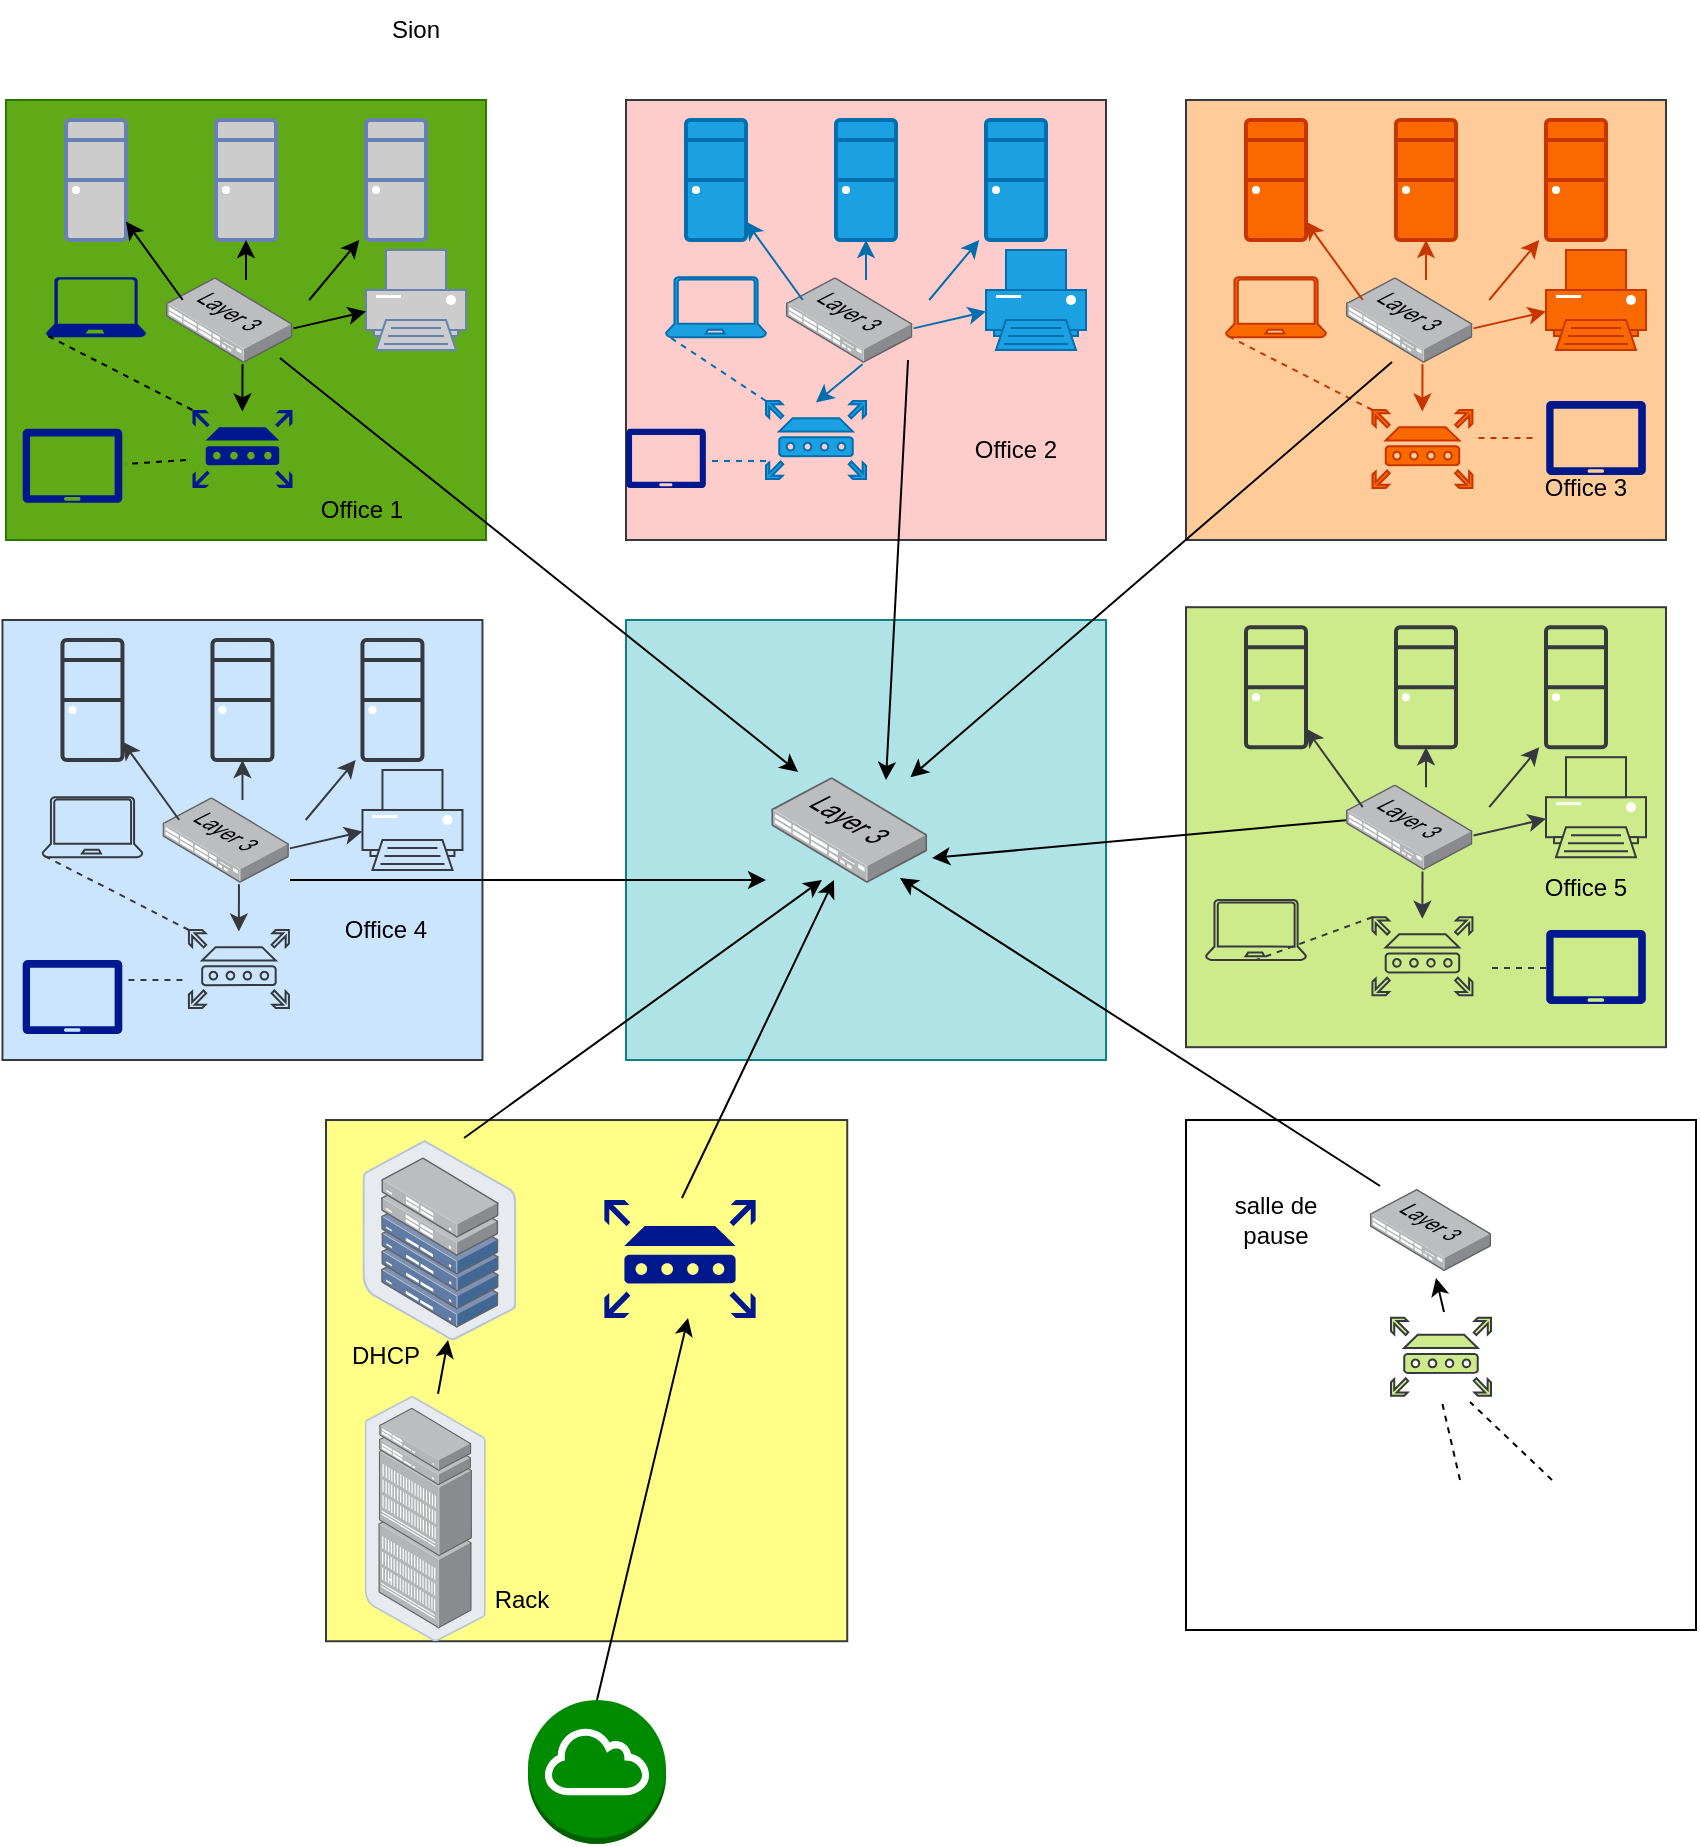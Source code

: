 <mxfile version="22.0.8" type="device">
  <diagram name="Page-1" id="Fqx-Bkq5jK3xXI8jBKnE">
    <mxGraphModel dx="955" dy="554" grid="1" gridSize="10" guides="1" tooltips="1" connect="1" arrows="1" fold="1" page="1" pageScale="1" pageWidth="827" pageHeight="1169" math="0" shadow="0">
      <root>
        <mxCell id="0" />
        <mxCell id="1" parent="0" />
        <mxCell id="zWOBG9gGlWzFSF4IEMvq-1" value="" style="rounded=0;whiteSpace=wrap;html=1;fillColor=#60a917;strokeColor=#2D7600;fontColor=#ffffff;" vertex="1" parent="1">
          <mxGeometry x="20" y="50" width="240" height="220" as="geometry" />
        </mxCell>
        <mxCell id="zWOBG9gGlWzFSF4IEMvq-2" value="" style="fontColor=#0066CC;verticalAlign=top;verticalLabelPosition=bottom;labelPosition=center;align=center;html=1;outlineConnect=0;fillColor=#CCCCCC;strokeColor=#6881B3;gradientColor=none;gradientDirection=north;strokeWidth=2;shape=mxgraph.networks.desktop_pc;" vertex="1" parent="1">
          <mxGeometry x="50" y="60" width="30" height="60" as="geometry" />
        </mxCell>
        <mxCell id="zWOBG9gGlWzFSF4IEMvq-4" value="" style="fontColor=#0066CC;verticalAlign=top;verticalLabelPosition=bottom;labelPosition=center;align=center;html=1;outlineConnect=0;fillColor=#CCCCCC;strokeColor=#6881B3;gradientColor=none;gradientDirection=north;strokeWidth=2;shape=mxgraph.networks.desktop_pc;" vertex="1" parent="1">
          <mxGeometry x="125" y="60" width="30" height="60" as="geometry" />
        </mxCell>
        <mxCell id="zWOBG9gGlWzFSF4IEMvq-5" value="" style="fontColor=#0066CC;verticalAlign=top;verticalLabelPosition=bottom;labelPosition=center;align=center;html=1;outlineConnect=0;fillColor=#CCCCCC;strokeColor=#6881B3;gradientColor=none;gradientDirection=north;strokeWidth=2;shape=mxgraph.networks.desktop_pc;" vertex="1" parent="1">
          <mxGeometry x="200" y="60" width="30" height="60" as="geometry" />
        </mxCell>
        <mxCell id="zWOBG9gGlWzFSF4IEMvq-7" value="" style="fontColor=#0066CC;verticalAlign=top;verticalLabelPosition=bottom;labelPosition=center;align=center;html=1;outlineConnect=0;fillColor=#CCCCCC;strokeColor=#6881B3;gradientColor=none;gradientDirection=north;strokeWidth=2;shape=mxgraph.networks.printer;" vertex="1" parent="1">
          <mxGeometry x="200" y="125" width="50" height="50" as="geometry" />
        </mxCell>
        <mxCell id="zWOBG9gGlWzFSF4IEMvq-8" value="" style="image;points=[];aspect=fixed;html=1;align=center;shadow=0;dashed=0;image=img/lib/allied_telesis/switch/Switch_52_port_L3.svg;" vertex="1" parent="1">
          <mxGeometry x="100" y="138.6" width="63.23" height="42.8" as="geometry" />
        </mxCell>
        <mxCell id="zWOBG9gGlWzFSF4IEMvq-9" value="" style="sketch=0;aspect=fixed;pointerEvents=1;shadow=0;dashed=0;html=1;strokeColor=none;labelPosition=center;verticalLabelPosition=bottom;verticalAlign=top;align=center;fillColor=#00188D;shape=mxgraph.azure.laptop" vertex="1" parent="1">
          <mxGeometry x="40" y="138.6" width="50" height="30" as="geometry" />
        </mxCell>
        <mxCell id="zWOBG9gGlWzFSF4IEMvq-14" value="" style="endArrow=classic;html=1;rounded=0;" edge="1" parent="1">
          <mxGeometry width="50" height="50" relative="1" as="geometry">
            <mxPoint x="171.61" y="150" as="sourcePoint" />
            <mxPoint x="196.61" y="120" as="targetPoint" />
          </mxGeometry>
        </mxCell>
        <mxCell id="zWOBG9gGlWzFSF4IEMvq-15" value="" style="endArrow=classic;html=1;rounded=0;entryX=0.5;entryY=1;entryDx=0;entryDy=0;entryPerimeter=0;" edge="1" parent="1" target="zWOBG9gGlWzFSF4IEMvq-4">
          <mxGeometry width="50" height="50" relative="1" as="geometry">
            <mxPoint x="140" y="140" as="sourcePoint" />
            <mxPoint x="155" y="120" as="targetPoint" />
          </mxGeometry>
        </mxCell>
        <mxCell id="zWOBG9gGlWzFSF4IEMvq-16" value="" style="endArrow=classic;html=1;rounded=0;" edge="1" parent="1" target="zWOBG9gGlWzFSF4IEMvq-2">
          <mxGeometry width="50" height="50" relative="1" as="geometry">
            <mxPoint x="108.38" y="150" as="sourcePoint" />
            <mxPoint x="133.38" y="120" as="targetPoint" />
          </mxGeometry>
        </mxCell>
        <mxCell id="zWOBG9gGlWzFSF4IEMvq-20" value="" style="endArrow=classic;html=1;rounded=0;exitX=1.008;exitY=0.598;exitDx=0;exitDy=0;exitPerimeter=0;" edge="1" parent="1" source="zWOBG9gGlWzFSF4IEMvq-8" target="zWOBG9gGlWzFSF4IEMvq-7">
          <mxGeometry width="50" height="50" relative="1" as="geometry">
            <mxPoint x="180" y="160" as="sourcePoint" />
            <mxPoint x="240" y="210" as="targetPoint" />
          </mxGeometry>
        </mxCell>
        <mxCell id="zWOBG9gGlWzFSF4IEMvq-36" value="" style="sketch=0;aspect=fixed;pointerEvents=1;shadow=0;dashed=0;html=1;strokeColor=none;labelPosition=center;verticalLabelPosition=bottom;verticalAlign=top;align=center;fillColor=#00188D;shape=mxgraph.mscae.enterprise.router" vertex="1" parent="1">
          <mxGeometry x="113.23" y="205" width="50" height="39" as="geometry" />
        </mxCell>
        <mxCell id="zWOBG9gGlWzFSF4IEMvq-37" value="" style="endArrow=classic;html=1;rounded=0;exitX=0.605;exitY=1.017;exitDx=0;exitDy=0;exitPerimeter=0;entryX=0.499;entryY=0.019;entryDx=0;entryDy=0;entryPerimeter=0;" edge="1" parent="1" source="zWOBG9gGlWzFSF4IEMvq-8" target="zWOBG9gGlWzFSF4IEMvq-36">
          <mxGeometry width="50" height="50" relative="1" as="geometry">
            <mxPoint x="310" y="200" as="sourcePoint" />
            <mxPoint x="360" y="150" as="targetPoint" />
          </mxGeometry>
        </mxCell>
        <mxCell id="zWOBG9gGlWzFSF4IEMvq-38" value="" style="endArrow=none;dashed=1;html=1;rounded=0;" edge="1" parent="1">
          <mxGeometry width="50" height="50" relative="1" as="geometry">
            <mxPoint x="110" y="230" as="sourcePoint" />
            <mxPoint x="80" y="232" as="targetPoint" />
          </mxGeometry>
        </mxCell>
        <mxCell id="zWOBG9gGlWzFSF4IEMvq-39" value="" style="endArrow=none;dashed=1;html=1;rounded=0;exitX=0;exitY=0;exitDx=0;exitDy=0;exitPerimeter=0;entryX=0.02;entryY=0.98;entryDx=0;entryDy=0;entryPerimeter=0;" edge="1" parent="1" source="zWOBG9gGlWzFSF4IEMvq-36" target="zWOBG9gGlWzFSF4IEMvq-9">
          <mxGeometry width="50" height="50" relative="1" as="geometry">
            <mxPoint x="310" y="200" as="sourcePoint" />
            <mxPoint x="360" y="150" as="targetPoint" />
          </mxGeometry>
        </mxCell>
        <mxCell id="zWOBG9gGlWzFSF4IEMvq-41" value="" style="rounded=0;whiteSpace=wrap;html=1;fillColor=#ffcccc;strokeColor=#36393d;" vertex="1" parent="1">
          <mxGeometry x="330" y="50" width="240" height="220" as="geometry" />
        </mxCell>
        <mxCell id="zWOBG9gGlWzFSF4IEMvq-42" value="" style="fontColor=#ffffff;verticalAlign=top;verticalLabelPosition=bottom;labelPosition=center;align=center;html=1;outlineConnect=0;fillColor=#1ba1e2;strokeColor=#006EAF;gradientDirection=north;strokeWidth=2;shape=mxgraph.networks.desktop_pc;" vertex="1" parent="1">
          <mxGeometry x="360" y="60" width="30" height="60" as="geometry" />
        </mxCell>
        <mxCell id="zWOBG9gGlWzFSF4IEMvq-43" value="" style="fontColor=#ffffff;verticalAlign=top;verticalLabelPosition=bottom;labelPosition=center;align=center;html=1;outlineConnect=0;fillColor=#1ba1e2;strokeColor=#006EAF;gradientDirection=north;strokeWidth=2;shape=mxgraph.networks.desktop_pc;" vertex="1" parent="1">
          <mxGeometry x="435" y="60" width="30" height="60" as="geometry" />
        </mxCell>
        <mxCell id="zWOBG9gGlWzFSF4IEMvq-44" value="" style="fontColor=#ffffff;verticalAlign=top;verticalLabelPosition=bottom;labelPosition=center;align=center;html=1;outlineConnect=0;fillColor=#1ba1e2;strokeColor=#006EAF;gradientDirection=north;strokeWidth=2;shape=mxgraph.networks.desktop_pc;" vertex="1" parent="1">
          <mxGeometry x="510" y="60" width="30" height="60" as="geometry" />
        </mxCell>
        <mxCell id="zWOBG9gGlWzFSF4IEMvq-45" value="" style="fontColor=#ffffff;verticalAlign=top;verticalLabelPosition=bottom;labelPosition=center;align=center;html=1;outlineConnect=0;fillColor=#1ba1e2;strokeColor=#006EAF;gradientDirection=north;strokeWidth=2;shape=mxgraph.networks.printer;" vertex="1" parent="1">
          <mxGeometry x="510" y="125" width="50" height="50" as="geometry" />
        </mxCell>
        <mxCell id="zWOBG9gGlWzFSF4IEMvq-46" value="" style="image;points=[];aspect=fixed;html=1;align=center;shadow=0;dashed=0;image=img/lib/allied_telesis/switch/Switch_52_port_L3.svg;fillColor=#1ba1e2;fontColor=#ffffff;strokeColor=#006EAF;" vertex="1" parent="1">
          <mxGeometry x="410" y="138.6" width="63.23" height="42.8" as="geometry" />
        </mxCell>
        <mxCell id="zWOBG9gGlWzFSF4IEMvq-47" value="" style="sketch=0;aspect=fixed;pointerEvents=1;shadow=0;dashed=0;html=1;strokeColor=#006EAF;labelPosition=center;verticalLabelPosition=bottom;verticalAlign=top;align=center;fillColor=#1ba1e2;shape=mxgraph.azure.laptop;fontColor=#ffffff;" vertex="1" parent="1">
          <mxGeometry x="350" y="138.6" width="50" height="30" as="geometry" />
        </mxCell>
        <mxCell id="zWOBG9gGlWzFSF4IEMvq-49" value="" style="endArrow=classic;html=1;rounded=0;fillColor=#1ba1e2;strokeColor=#006EAF;" edge="1" parent="1">
          <mxGeometry width="50" height="50" relative="1" as="geometry">
            <mxPoint x="481.61" y="150" as="sourcePoint" />
            <mxPoint x="506.61" y="120" as="targetPoint" />
          </mxGeometry>
        </mxCell>
        <mxCell id="zWOBG9gGlWzFSF4IEMvq-50" value="" style="endArrow=classic;html=1;rounded=0;entryX=0.5;entryY=1;entryDx=0;entryDy=0;entryPerimeter=0;fillColor=#1ba1e2;strokeColor=#006EAF;" edge="1" parent="1" target="zWOBG9gGlWzFSF4IEMvq-43">
          <mxGeometry width="50" height="50" relative="1" as="geometry">
            <mxPoint x="450" y="140" as="sourcePoint" />
            <mxPoint x="465" y="120" as="targetPoint" />
          </mxGeometry>
        </mxCell>
        <mxCell id="zWOBG9gGlWzFSF4IEMvq-51" value="" style="endArrow=classic;html=1;rounded=0;fillColor=#1ba1e2;strokeColor=#006EAF;" edge="1" parent="1" target="zWOBG9gGlWzFSF4IEMvq-42">
          <mxGeometry width="50" height="50" relative="1" as="geometry">
            <mxPoint x="418.38" y="150" as="sourcePoint" />
            <mxPoint x="443.38" y="120" as="targetPoint" />
          </mxGeometry>
        </mxCell>
        <mxCell id="zWOBG9gGlWzFSF4IEMvq-52" value="" style="endArrow=classic;html=1;rounded=0;exitX=1.008;exitY=0.598;exitDx=0;exitDy=0;exitPerimeter=0;fillColor=#1ba1e2;strokeColor=#006EAF;" edge="1" parent="1" source="zWOBG9gGlWzFSF4IEMvq-46" target="zWOBG9gGlWzFSF4IEMvq-45">
          <mxGeometry width="50" height="50" relative="1" as="geometry">
            <mxPoint x="490" y="160" as="sourcePoint" />
            <mxPoint x="550" y="210" as="targetPoint" />
          </mxGeometry>
        </mxCell>
        <mxCell id="zWOBG9gGlWzFSF4IEMvq-53" value="" style="sketch=0;aspect=fixed;pointerEvents=1;shadow=0;dashed=0;html=1;strokeColor=#006EAF;labelPosition=center;verticalLabelPosition=bottom;verticalAlign=top;align=center;fillColor=#1ba1e2;shape=mxgraph.mscae.enterprise.router;fontColor=#ffffff;" vertex="1" parent="1">
          <mxGeometry x="400" y="200.5" width="50" height="39" as="geometry" />
        </mxCell>
        <mxCell id="zWOBG9gGlWzFSF4IEMvq-54" value="" style="endArrow=classic;html=1;rounded=0;exitX=0.605;exitY=1.017;exitDx=0;exitDy=0;exitPerimeter=0;entryX=0.499;entryY=0.019;entryDx=0;entryDy=0;entryPerimeter=0;fillColor=#1ba1e2;strokeColor=#006EAF;" edge="1" parent="1" source="zWOBG9gGlWzFSF4IEMvq-46" target="zWOBG9gGlWzFSF4IEMvq-53">
          <mxGeometry width="50" height="50" relative="1" as="geometry">
            <mxPoint x="620" y="200" as="sourcePoint" />
            <mxPoint x="670" y="150" as="targetPoint" />
          </mxGeometry>
        </mxCell>
        <mxCell id="zWOBG9gGlWzFSF4IEMvq-55" value="" style="endArrow=none;dashed=1;html=1;rounded=0;fillColor=#1ba1e2;strokeColor=#006EAF;" edge="1" parent="1">
          <mxGeometry width="50" height="50" relative="1" as="geometry">
            <mxPoint x="400" y="230.5" as="sourcePoint" />
            <mxPoint x="370" y="230.5" as="targetPoint" />
          </mxGeometry>
        </mxCell>
        <mxCell id="zWOBG9gGlWzFSF4IEMvq-56" value="" style="endArrow=none;dashed=1;html=1;rounded=0;exitX=0;exitY=0;exitDx=0;exitDy=0;exitPerimeter=0;entryX=0.02;entryY=0.98;entryDx=0;entryDy=0;entryPerimeter=0;fillColor=#1ba1e2;strokeColor=#006EAF;" edge="1" parent="1" source="zWOBG9gGlWzFSF4IEMvq-53" target="zWOBG9gGlWzFSF4IEMvq-47">
          <mxGeometry width="50" height="50" relative="1" as="geometry">
            <mxPoint x="620" y="200" as="sourcePoint" />
            <mxPoint x="670" y="150" as="targetPoint" />
          </mxGeometry>
        </mxCell>
        <mxCell id="zWOBG9gGlWzFSF4IEMvq-57" value="" style="rounded=0;whiteSpace=wrap;html=1;fillColor=#ffcc99;strokeColor=#36393d;" vertex="1" parent="1">
          <mxGeometry x="610" y="50" width="240" height="220" as="geometry" />
        </mxCell>
        <mxCell id="zWOBG9gGlWzFSF4IEMvq-58" value="" style="fontColor=#000000;verticalAlign=top;verticalLabelPosition=bottom;labelPosition=center;align=center;html=1;outlineConnect=0;fillColor=#fa6800;strokeColor=#C73500;gradientDirection=north;strokeWidth=2;shape=mxgraph.networks.desktop_pc;" vertex="1" parent="1">
          <mxGeometry x="640" y="60" width="30" height="60" as="geometry" />
        </mxCell>
        <mxCell id="zWOBG9gGlWzFSF4IEMvq-59" value="" style="fontColor=#000000;verticalAlign=top;verticalLabelPosition=bottom;labelPosition=center;align=center;html=1;outlineConnect=0;fillColor=#fa6800;strokeColor=#C73500;gradientDirection=north;strokeWidth=2;shape=mxgraph.networks.desktop_pc;" vertex="1" parent="1">
          <mxGeometry x="715" y="60" width="30" height="60" as="geometry" />
        </mxCell>
        <mxCell id="zWOBG9gGlWzFSF4IEMvq-60" value="" style="fontColor=#000000;verticalAlign=top;verticalLabelPosition=bottom;labelPosition=center;align=center;html=1;outlineConnect=0;fillColor=#fa6800;strokeColor=#C73500;gradientDirection=north;strokeWidth=2;shape=mxgraph.networks.desktop_pc;" vertex="1" parent="1">
          <mxGeometry x="790" y="60" width="30" height="60" as="geometry" />
        </mxCell>
        <mxCell id="zWOBG9gGlWzFSF4IEMvq-61" value="" style="fontColor=#000000;verticalAlign=top;verticalLabelPosition=bottom;labelPosition=center;align=center;html=1;outlineConnect=0;fillColor=#fa6800;strokeColor=#C73500;gradientDirection=north;strokeWidth=2;shape=mxgraph.networks.printer;" vertex="1" parent="1">
          <mxGeometry x="790" y="125" width="50" height="50" as="geometry" />
        </mxCell>
        <mxCell id="zWOBG9gGlWzFSF4IEMvq-62" value="" style="image;points=[];aspect=fixed;html=1;align=center;shadow=0;dashed=0;image=img/lib/allied_telesis/switch/Switch_52_port_L3.svg;fillColor=#fa6800;fontColor=#000000;strokeColor=#C73500;" vertex="1" parent="1">
          <mxGeometry x="690" y="138.6" width="63.23" height="42.8" as="geometry" />
        </mxCell>
        <mxCell id="zWOBG9gGlWzFSF4IEMvq-63" value="" style="sketch=0;aspect=fixed;pointerEvents=1;shadow=0;dashed=0;html=1;strokeColor=#C73500;labelPosition=center;verticalLabelPosition=bottom;verticalAlign=top;align=center;fillColor=#fa6800;shape=mxgraph.azure.laptop;fontColor=#000000;" vertex="1" parent="1">
          <mxGeometry x="630" y="138.6" width="50" height="30" as="geometry" />
        </mxCell>
        <mxCell id="zWOBG9gGlWzFSF4IEMvq-65" value="" style="endArrow=classic;html=1;rounded=0;fillColor=#fa6800;strokeColor=#C73500;" edge="1" parent="1">
          <mxGeometry width="50" height="50" relative="1" as="geometry">
            <mxPoint x="761.61" y="150" as="sourcePoint" />
            <mxPoint x="786.61" y="120" as="targetPoint" />
          </mxGeometry>
        </mxCell>
        <mxCell id="zWOBG9gGlWzFSF4IEMvq-66" value="" style="endArrow=classic;html=1;rounded=0;entryX=0.5;entryY=1;entryDx=0;entryDy=0;entryPerimeter=0;fillColor=#fa6800;strokeColor=#C73500;" edge="1" parent="1" target="zWOBG9gGlWzFSF4IEMvq-59">
          <mxGeometry width="50" height="50" relative="1" as="geometry">
            <mxPoint x="730" y="140" as="sourcePoint" />
            <mxPoint x="745" y="120" as="targetPoint" />
          </mxGeometry>
        </mxCell>
        <mxCell id="zWOBG9gGlWzFSF4IEMvq-67" value="" style="endArrow=classic;html=1;rounded=0;fillColor=#fa6800;strokeColor=#C73500;" edge="1" parent="1" target="zWOBG9gGlWzFSF4IEMvq-58">
          <mxGeometry width="50" height="50" relative="1" as="geometry">
            <mxPoint x="698.38" y="150" as="sourcePoint" />
            <mxPoint x="723.38" y="120" as="targetPoint" />
          </mxGeometry>
        </mxCell>
        <mxCell id="zWOBG9gGlWzFSF4IEMvq-68" value="" style="endArrow=classic;html=1;rounded=0;exitX=1.008;exitY=0.598;exitDx=0;exitDy=0;exitPerimeter=0;fillColor=#fa6800;strokeColor=#C73500;" edge="1" parent="1" source="zWOBG9gGlWzFSF4IEMvq-62" target="zWOBG9gGlWzFSF4IEMvq-61">
          <mxGeometry width="50" height="50" relative="1" as="geometry">
            <mxPoint x="770" y="160" as="sourcePoint" />
            <mxPoint x="830" y="210" as="targetPoint" />
          </mxGeometry>
        </mxCell>
        <mxCell id="zWOBG9gGlWzFSF4IEMvq-69" value="" style="sketch=0;aspect=fixed;pointerEvents=1;shadow=0;dashed=0;html=1;strokeColor=#C73500;labelPosition=center;verticalLabelPosition=bottom;verticalAlign=top;align=center;fillColor=#fa6800;shape=mxgraph.mscae.enterprise.router;fontColor=#000000;" vertex="1" parent="1">
          <mxGeometry x="703.23" y="205" width="50" height="39" as="geometry" />
        </mxCell>
        <mxCell id="zWOBG9gGlWzFSF4IEMvq-70" value="" style="endArrow=classic;html=1;rounded=0;exitX=0.605;exitY=1.017;exitDx=0;exitDy=0;exitPerimeter=0;entryX=0.499;entryY=0.019;entryDx=0;entryDy=0;entryPerimeter=0;fillColor=#fa6800;strokeColor=#C73500;" edge="1" parent="1" source="zWOBG9gGlWzFSF4IEMvq-62" target="zWOBG9gGlWzFSF4IEMvq-69">
          <mxGeometry width="50" height="50" relative="1" as="geometry">
            <mxPoint x="900" y="200" as="sourcePoint" />
            <mxPoint x="950" y="150" as="targetPoint" />
          </mxGeometry>
        </mxCell>
        <mxCell id="zWOBG9gGlWzFSF4IEMvq-71" value="" style="endArrow=none;dashed=1;html=1;rounded=0;fillColor=#fa6800;strokeColor=#C73500;" edge="1" parent="1">
          <mxGeometry width="50" height="50" relative="1" as="geometry">
            <mxPoint x="783.23" y="219" as="sourcePoint" />
            <mxPoint x="753.23" y="219" as="targetPoint" />
          </mxGeometry>
        </mxCell>
        <mxCell id="zWOBG9gGlWzFSF4IEMvq-72" value="" style="endArrow=none;dashed=1;html=1;rounded=0;exitX=0;exitY=0;exitDx=0;exitDy=0;exitPerimeter=0;entryX=0.02;entryY=0.98;entryDx=0;entryDy=0;entryPerimeter=0;fillColor=#fa6800;strokeColor=#C73500;" edge="1" parent="1" source="zWOBG9gGlWzFSF4IEMvq-69" target="zWOBG9gGlWzFSF4IEMvq-63">
          <mxGeometry width="50" height="50" relative="1" as="geometry">
            <mxPoint x="900" y="200" as="sourcePoint" />
            <mxPoint x="950" y="150" as="targetPoint" />
          </mxGeometry>
        </mxCell>
        <mxCell id="zWOBG9gGlWzFSF4IEMvq-73" value="" style="rounded=0;whiteSpace=wrap;html=1;fillColor=#cce5ff;strokeColor=#36393d;" vertex="1" parent="1">
          <mxGeometry x="18.23" y="310" width="240" height="220" as="geometry" />
        </mxCell>
        <mxCell id="zWOBG9gGlWzFSF4IEMvq-74" value="" style="verticalAlign=top;verticalLabelPosition=bottom;labelPosition=center;align=center;html=1;outlineConnect=0;fillColor=#cce5ff;strokeColor=#36393d;gradientDirection=north;strokeWidth=2;shape=mxgraph.networks.desktop_pc;" vertex="1" parent="1">
          <mxGeometry x="48.23" y="320" width="30" height="60" as="geometry" />
        </mxCell>
        <mxCell id="zWOBG9gGlWzFSF4IEMvq-75" value="" style="verticalAlign=top;verticalLabelPosition=bottom;labelPosition=center;align=center;html=1;outlineConnect=0;fillColor=#cce5ff;strokeColor=#36393d;gradientDirection=north;strokeWidth=2;shape=mxgraph.networks.desktop_pc;" vertex="1" parent="1">
          <mxGeometry x="123.23" y="320" width="30" height="60" as="geometry" />
        </mxCell>
        <mxCell id="zWOBG9gGlWzFSF4IEMvq-76" value="" style="verticalAlign=top;verticalLabelPosition=bottom;labelPosition=center;align=center;html=1;outlineConnect=0;fillColor=#cce5ff;strokeColor=#36393d;gradientDirection=north;strokeWidth=2;shape=mxgraph.networks.desktop_pc;" vertex="1" parent="1">
          <mxGeometry x="198.23" y="320" width="30" height="60" as="geometry" />
        </mxCell>
        <mxCell id="zWOBG9gGlWzFSF4IEMvq-77" value="" style="verticalAlign=top;verticalLabelPosition=bottom;labelPosition=center;align=center;html=1;outlineConnect=0;fillColor=#cce5ff;strokeColor=#36393d;gradientDirection=north;strokeWidth=2;shape=mxgraph.networks.printer;" vertex="1" parent="1">
          <mxGeometry x="198.23" y="385" width="50" height="50" as="geometry" />
        </mxCell>
        <mxCell id="zWOBG9gGlWzFSF4IEMvq-78" value="" style="image;points=[];aspect=fixed;html=1;align=center;shadow=0;dashed=0;image=img/lib/allied_telesis/switch/Switch_52_port_L3.svg;fillColor=#cce5ff;strokeColor=#36393d;" vertex="1" parent="1">
          <mxGeometry x="98.23" y="398.6" width="63.23" height="42.8" as="geometry" />
        </mxCell>
        <mxCell id="zWOBG9gGlWzFSF4IEMvq-79" value="" style="sketch=0;aspect=fixed;pointerEvents=1;shadow=0;dashed=0;html=1;strokeColor=#36393d;labelPosition=center;verticalLabelPosition=bottom;verticalAlign=top;align=center;fillColor=#cce5ff;shape=mxgraph.azure.laptop;" vertex="1" parent="1">
          <mxGeometry x="38.23" y="398.6" width="50" height="30" as="geometry" />
        </mxCell>
        <mxCell id="zWOBG9gGlWzFSF4IEMvq-81" value="" style="endArrow=classic;html=1;rounded=0;fillColor=#cce5ff;strokeColor=#36393d;" edge="1" parent="1">
          <mxGeometry width="50" height="50" relative="1" as="geometry">
            <mxPoint x="169.84" y="410" as="sourcePoint" />
            <mxPoint x="194.84" y="380" as="targetPoint" />
          </mxGeometry>
        </mxCell>
        <mxCell id="zWOBG9gGlWzFSF4IEMvq-82" value="" style="endArrow=classic;html=1;rounded=0;entryX=0.5;entryY=1;entryDx=0;entryDy=0;entryPerimeter=0;fillColor=#cce5ff;strokeColor=#36393d;" edge="1" parent="1" target="zWOBG9gGlWzFSF4IEMvq-75">
          <mxGeometry width="50" height="50" relative="1" as="geometry">
            <mxPoint x="138.23" y="400" as="sourcePoint" />
            <mxPoint x="153.23" y="380" as="targetPoint" />
          </mxGeometry>
        </mxCell>
        <mxCell id="zWOBG9gGlWzFSF4IEMvq-83" value="" style="endArrow=classic;html=1;rounded=0;fillColor=#cce5ff;strokeColor=#36393d;" edge="1" parent="1" target="zWOBG9gGlWzFSF4IEMvq-74">
          <mxGeometry width="50" height="50" relative="1" as="geometry">
            <mxPoint x="106.61" y="410" as="sourcePoint" />
            <mxPoint x="131.61" y="380" as="targetPoint" />
          </mxGeometry>
        </mxCell>
        <mxCell id="zWOBG9gGlWzFSF4IEMvq-84" value="" style="endArrow=classic;html=1;rounded=0;exitX=1.008;exitY=0.598;exitDx=0;exitDy=0;exitPerimeter=0;fillColor=#cce5ff;strokeColor=#36393d;" edge="1" parent="1" source="zWOBG9gGlWzFSF4IEMvq-78" target="zWOBG9gGlWzFSF4IEMvq-77">
          <mxGeometry width="50" height="50" relative="1" as="geometry">
            <mxPoint x="178.23" y="420" as="sourcePoint" />
            <mxPoint x="238.23" y="470" as="targetPoint" />
          </mxGeometry>
        </mxCell>
        <mxCell id="zWOBG9gGlWzFSF4IEMvq-85" value="" style="sketch=0;aspect=fixed;pointerEvents=1;shadow=0;dashed=0;html=1;strokeColor=#36393d;labelPosition=center;verticalLabelPosition=bottom;verticalAlign=top;align=center;fillColor=#cce5ff;shape=mxgraph.mscae.enterprise.router;" vertex="1" parent="1">
          <mxGeometry x="111.46" y="465" width="50" height="39" as="geometry" />
        </mxCell>
        <mxCell id="zWOBG9gGlWzFSF4IEMvq-86" value="" style="endArrow=classic;html=1;rounded=0;exitX=0.605;exitY=1.017;exitDx=0;exitDy=0;exitPerimeter=0;entryX=0.499;entryY=0.019;entryDx=0;entryDy=0;entryPerimeter=0;fillColor=#cce5ff;strokeColor=#36393d;" edge="1" parent="1" source="zWOBG9gGlWzFSF4IEMvq-78" target="zWOBG9gGlWzFSF4IEMvq-85">
          <mxGeometry width="50" height="50" relative="1" as="geometry">
            <mxPoint x="308.23" y="460" as="sourcePoint" />
            <mxPoint x="358.23" y="410" as="targetPoint" />
          </mxGeometry>
        </mxCell>
        <mxCell id="zWOBG9gGlWzFSF4IEMvq-87" value="" style="endArrow=none;dashed=1;html=1;rounded=0;fillColor=#cce5ff;strokeColor=#36393d;" edge="1" parent="1">
          <mxGeometry width="50" height="50" relative="1" as="geometry">
            <mxPoint x="108.23" y="490" as="sourcePoint" />
            <mxPoint x="78.23" y="490" as="targetPoint" />
          </mxGeometry>
        </mxCell>
        <mxCell id="zWOBG9gGlWzFSF4IEMvq-88" value="" style="endArrow=none;dashed=1;html=1;rounded=0;exitX=0;exitY=0;exitDx=0;exitDy=0;exitPerimeter=0;entryX=0.02;entryY=0.98;entryDx=0;entryDy=0;entryPerimeter=0;fillColor=#cce5ff;strokeColor=#36393d;" edge="1" parent="1" source="zWOBG9gGlWzFSF4IEMvq-85" target="zWOBG9gGlWzFSF4IEMvq-79">
          <mxGeometry width="50" height="50" relative="1" as="geometry">
            <mxPoint x="308.23" y="460" as="sourcePoint" />
            <mxPoint x="358.23" y="410" as="targetPoint" />
          </mxGeometry>
        </mxCell>
        <mxCell id="zWOBG9gGlWzFSF4IEMvq-89" value="" style="rounded=0;whiteSpace=wrap;html=1;fillColor=#cdeb8b;strokeColor=#36393d;" vertex="1" parent="1">
          <mxGeometry x="610" y="303.6" width="240" height="220" as="geometry" />
        </mxCell>
        <mxCell id="zWOBG9gGlWzFSF4IEMvq-90" value="" style="verticalAlign=top;verticalLabelPosition=bottom;labelPosition=center;align=center;html=1;outlineConnect=0;fillColor=#cdeb8b;strokeColor=#36393d;gradientDirection=north;strokeWidth=2;shape=mxgraph.networks.desktop_pc;" vertex="1" parent="1">
          <mxGeometry x="640" y="313.6" width="30" height="60" as="geometry" />
        </mxCell>
        <mxCell id="zWOBG9gGlWzFSF4IEMvq-91" value="" style="verticalAlign=top;verticalLabelPosition=bottom;labelPosition=center;align=center;html=1;outlineConnect=0;fillColor=#cdeb8b;strokeColor=#36393d;gradientDirection=north;strokeWidth=2;shape=mxgraph.networks.desktop_pc;" vertex="1" parent="1">
          <mxGeometry x="715" y="313.6" width="30" height="60" as="geometry" />
        </mxCell>
        <mxCell id="zWOBG9gGlWzFSF4IEMvq-92" value="" style="verticalAlign=top;verticalLabelPosition=bottom;labelPosition=center;align=center;html=1;outlineConnect=0;fillColor=#cdeb8b;strokeColor=#36393d;gradientDirection=north;strokeWidth=2;shape=mxgraph.networks.desktop_pc;" vertex="1" parent="1">
          <mxGeometry x="790" y="313.6" width="30" height="60" as="geometry" />
        </mxCell>
        <mxCell id="zWOBG9gGlWzFSF4IEMvq-93" value="" style="verticalAlign=top;verticalLabelPosition=bottom;labelPosition=center;align=center;html=1;outlineConnect=0;fillColor=#cdeb8b;strokeColor=#36393d;gradientDirection=north;strokeWidth=2;shape=mxgraph.networks.printer;" vertex="1" parent="1">
          <mxGeometry x="790" y="378.6" width="50" height="50" as="geometry" />
        </mxCell>
        <mxCell id="zWOBG9gGlWzFSF4IEMvq-94" value="" style="image;points=[];aspect=fixed;html=1;align=center;shadow=0;dashed=0;image=img/lib/allied_telesis/switch/Switch_52_port_L3.svg;fillColor=#cdeb8b;strokeColor=#36393d;" vertex="1" parent="1">
          <mxGeometry x="690" y="392.2" width="63.23" height="42.8" as="geometry" />
        </mxCell>
        <mxCell id="zWOBG9gGlWzFSF4IEMvq-95" value="" style="sketch=0;aspect=fixed;pointerEvents=1;shadow=0;dashed=0;html=1;strokeColor=#36393d;labelPosition=center;verticalLabelPosition=bottom;verticalAlign=top;align=center;fillColor=#cdeb8b;shape=mxgraph.azure.laptop;" vertex="1" parent="1">
          <mxGeometry x="620" y="450" width="50" height="30" as="geometry" />
        </mxCell>
        <mxCell id="zWOBG9gGlWzFSF4IEMvq-97" value="" style="endArrow=classic;html=1;rounded=0;fillColor=#cdeb8b;strokeColor=#36393d;" edge="1" parent="1">
          <mxGeometry width="50" height="50" relative="1" as="geometry">
            <mxPoint x="761.61" y="403.6" as="sourcePoint" />
            <mxPoint x="786.61" y="373.6" as="targetPoint" />
          </mxGeometry>
        </mxCell>
        <mxCell id="zWOBG9gGlWzFSF4IEMvq-98" value="" style="endArrow=classic;html=1;rounded=0;entryX=0.5;entryY=1;entryDx=0;entryDy=0;entryPerimeter=0;fillColor=#cdeb8b;strokeColor=#36393d;" edge="1" parent="1" target="zWOBG9gGlWzFSF4IEMvq-91">
          <mxGeometry width="50" height="50" relative="1" as="geometry">
            <mxPoint x="730" y="393.6" as="sourcePoint" />
            <mxPoint x="745" y="373.6" as="targetPoint" />
          </mxGeometry>
        </mxCell>
        <mxCell id="zWOBG9gGlWzFSF4IEMvq-99" value="" style="endArrow=classic;html=1;rounded=0;fillColor=#cdeb8b;strokeColor=#36393d;" edge="1" parent="1" target="zWOBG9gGlWzFSF4IEMvq-90">
          <mxGeometry width="50" height="50" relative="1" as="geometry">
            <mxPoint x="698.38" y="403.6" as="sourcePoint" />
            <mxPoint x="723.38" y="373.6" as="targetPoint" />
          </mxGeometry>
        </mxCell>
        <mxCell id="zWOBG9gGlWzFSF4IEMvq-100" value="" style="endArrow=classic;html=1;rounded=0;exitX=1.008;exitY=0.598;exitDx=0;exitDy=0;exitPerimeter=0;fillColor=#cdeb8b;strokeColor=#36393d;" edge="1" parent="1" source="zWOBG9gGlWzFSF4IEMvq-94" target="zWOBG9gGlWzFSF4IEMvq-93">
          <mxGeometry width="50" height="50" relative="1" as="geometry">
            <mxPoint x="770" y="413.6" as="sourcePoint" />
            <mxPoint x="830" y="463.6" as="targetPoint" />
          </mxGeometry>
        </mxCell>
        <mxCell id="zWOBG9gGlWzFSF4IEMvq-101" value="" style="sketch=0;aspect=fixed;pointerEvents=1;shadow=0;dashed=0;html=1;strokeColor=#36393d;labelPosition=center;verticalLabelPosition=bottom;verticalAlign=top;align=center;fillColor=#cdeb8b;shape=mxgraph.mscae.enterprise.router;" vertex="1" parent="1">
          <mxGeometry x="703.23" y="458.6" width="50" height="39" as="geometry" />
        </mxCell>
        <mxCell id="zWOBG9gGlWzFSF4IEMvq-102" value="" style="endArrow=classic;html=1;rounded=0;exitX=0.605;exitY=1.017;exitDx=0;exitDy=0;exitPerimeter=0;entryX=0.499;entryY=0.019;entryDx=0;entryDy=0;entryPerimeter=0;fillColor=#cdeb8b;strokeColor=#36393d;" edge="1" parent="1" source="zWOBG9gGlWzFSF4IEMvq-94" target="zWOBG9gGlWzFSF4IEMvq-101">
          <mxGeometry width="50" height="50" relative="1" as="geometry">
            <mxPoint x="900" y="453.6" as="sourcePoint" />
            <mxPoint x="950" y="403.6" as="targetPoint" />
          </mxGeometry>
        </mxCell>
        <mxCell id="zWOBG9gGlWzFSF4IEMvq-103" value="" style="endArrow=none;dashed=1;html=1;rounded=0;fillColor=#cdeb8b;strokeColor=#36393d;" edge="1" parent="1">
          <mxGeometry width="50" height="50" relative="1" as="geometry">
            <mxPoint x="790" y="484" as="sourcePoint" />
            <mxPoint x="760" y="484" as="targetPoint" />
          </mxGeometry>
        </mxCell>
        <mxCell id="zWOBG9gGlWzFSF4IEMvq-104" value="" style="endArrow=none;dashed=1;html=1;rounded=0;exitX=0;exitY=0;exitDx=0;exitDy=0;exitPerimeter=0;entryX=0.5;entryY=1;entryDx=0;entryDy=0;entryPerimeter=0;fillColor=#cdeb8b;strokeColor=#36393d;" edge="1" parent="1" source="zWOBG9gGlWzFSF4IEMvq-101" target="zWOBG9gGlWzFSF4IEMvq-95">
          <mxGeometry width="50" height="50" relative="1" as="geometry">
            <mxPoint x="900" y="453.6" as="sourcePoint" />
            <mxPoint x="950" y="403.6" as="targetPoint" />
          </mxGeometry>
        </mxCell>
        <mxCell id="zWOBG9gGlWzFSF4IEMvq-105" value="" style="rounded=0;whiteSpace=wrap;html=1;fillColor=#b0e3e6;strokeColor=#0e8088;" vertex="1" parent="1">
          <mxGeometry x="330" y="310" width="240" height="220" as="geometry" />
        </mxCell>
        <mxCell id="zWOBG9gGlWzFSF4IEMvq-106" value="Office 4" style="text;html=1;strokeColor=none;fillColor=none;align=center;verticalAlign=middle;whiteSpace=wrap;rounded=0;" vertex="1" parent="1">
          <mxGeometry x="180" y="450" width="60" height="30" as="geometry" />
        </mxCell>
        <mxCell id="zWOBG9gGlWzFSF4IEMvq-107" value="Office 1" style="text;html=1;strokeColor=none;fillColor=none;align=center;verticalAlign=middle;whiteSpace=wrap;rounded=0;" vertex="1" parent="1">
          <mxGeometry x="168.23" y="240" width="60" height="30" as="geometry" />
        </mxCell>
        <mxCell id="zWOBG9gGlWzFSF4IEMvq-108" value="Office 2" style="text;html=1;strokeColor=none;fillColor=none;align=center;verticalAlign=middle;whiteSpace=wrap;rounded=0;" vertex="1" parent="1">
          <mxGeometry x="495" y="209.5" width="60" height="30" as="geometry" />
        </mxCell>
        <mxCell id="zWOBG9gGlWzFSF4IEMvq-109" value="Office 5" style="text;html=1;strokeColor=none;fillColor=none;align=center;verticalAlign=middle;whiteSpace=wrap;rounded=0;" vertex="1" parent="1">
          <mxGeometry x="780" y="428.6" width="60" height="30" as="geometry" />
        </mxCell>
        <mxCell id="zWOBG9gGlWzFSF4IEMvq-110" value="Office 3" style="text;html=1;strokeColor=none;fillColor=none;align=center;verticalAlign=middle;whiteSpace=wrap;rounded=0;" vertex="1" parent="1">
          <mxGeometry x="780" y="229" width="60" height="30" as="geometry" />
        </mxCell>
        <mxCell id="zWOBG9gGlWzFSF4IEMvq-112" value="" style="image;points=[];aspect=fixed;html=1;align=center;shadow=0;dashed=0;image=img/lib/allied_telesis/switch/Switch_52_port_L3.svg;" vertex="1" parent="1">
          <mxGeometry x="402.62" y="388.6" width="78" height="52.8" as="geometry" />
        </mxCell>
        <mxCell id="zWOBG9gGlWzFSF4IEMvq-114" value="" style="whiteSpace=wrap;html=1;aspect=fixed;fillColor=#ffff88;strokeColor=#36393d;" vertex="1" parent="1">
          <mxGeometry x="180" y="560" width="260.62" height="260.62" as="geometry" />
        </mxCell>
        <mxCell id="zWOBG9gGlWzFSF4IEMvq-116" value="" style="sketch=0;aspect=fixed;pointerEvents=1;shadow=0;dashed=0;html=1;strokeColor=none;labelPosition=center;verticalLabelPosition=bottom;verticalAlign=top;align=center;fillColor=#00188D;shape=mxgraph.mscae.enterprise.router" vertex="1" parent="1">
          <mxGeometry x="319.18" y="600" width="75.64" height="59" as="geometry" />
        </mxCell>
        <mxCell id="zWOBG9gGlWzFSF4IEMvq-117" value="" style="image;points=[];aspect=fixed;html=1;align=center;shadow=0;dashed=0;image=img/lib/allied_telesis/storage/Datacenter_Server_Half_Rack_ToR.svg;" vertex="1" parent="1">
          <mxGeometry x="198.23" y="570" width="76.96" height="100" as="geometry" />
        </mxCell>
        <mxCell id="zWOBG9gGlWzFSF4IEMvq-118" value="" style="image;points=[];aspect=fixed;html=1;align=center;shadow=0;dashed=0;image=img/lib/allied_telesis/storage/Datacenter_Server_Rack_EoR.svg;" vertex="1" parent="1">
          <mxGeometry x="199.25" y="697.84" width="60.75" height="122.78" as="geometry" />
        </mxCell>
        <mxCell id="zWOBG9gGlWzFSF4IEMvq-119" value="" style="outlineConnect=0;dashed=0;verticalLabelPosition=bottom;verticalAlign=top;align=center;html=1;shape=mxgraph.aws3.internet_gateway;fillColor=#008a00;strokeColor=#005700;fontColor=#ffffff;" vertex="1" parent="1">
          <mxGeometry x="281" y="850" width="69" height="72" as="geometry" />
        </mxCell>
        <mxCell id="zWOBG9gGlWzFSF4IEMvq-120" value="" style="endArrow=classic;html=1;rounded=0;exitX=0.5;exitY=0;exitDx=0;exitDy=0;exitPerimeter=0;entryX=0.553;entryY=1;entryDx=0;entryDy=0;entryPerimeter=0;" edge="1" parent="1" source="zWOBG9gGlWzFSF4IEMvq-119" target="zWOBG9gGlWzFSF4IEMvq-116">
          <mxGeometry width="50" height="50" relative="1" as="geometry">
            <mxPoint x="420" y="730" as="sourcePoint" />
            <mxPoint x="470" y="680" as="targetPoint" />
          </mxGeometry>
        </mxCell>
        <mxCell id="zWOBG9gGlWzFSF4IEMvq-121" value="" style="endArrow=classic;html=1;rounded=0;exitX=0.513;exitY=-0.017;exitDx=0;exitDy=0;exitPerimeter=0;entryX=0.402;entryY=0.973;entryDx=0;entryDy=0;entryPerimeter=0;" edge="1" parent="1" source="zWOBG9gGlWzFSF4IEMvq-116" target="zWOBG9gGlWzFSF4IEMvq-112">
          <mxGeometry width="50" height="50" relative="1" as="geometry">
            <mxPoint x="410" y="580" as="sourcePoint" />
            <mxPoint x="460" y="530" as="targetPoint" />
          </mxGeometry>
        </mxCell>
        <mxCell id="zWOBG9gGlWzFSF4IEMvq-122" value="" style="endArrow=classic;html=1;rounded=0;exitX=0.605;exitY=-0.008;exitDx=0;exitDy=0;exitPerimeter=0;entryX=0.556;entryY=1;entryDx=0;entryDy=0;entryPerimeter=0;" edge="1" parent="1" source="zWOBG9gGlWzFSF4IEMvq-118" target="zWOBG9gGlWzFSF4IEMvq-117">
          <mxGeometry width="50" height="50" relative="1" as="geometry">
            <mxPoint x="410" y="580" as="sourcePoint" />
            <mxPoint x="460" y="530" as="targetPoint" />
          </mxGeometry>
        </mxCell>
        <mxCell id="zWOBG9gGlWzFSF4IEMvq-123" value="" style="endArrow=classic;html=1;rounded=0;exitX=0.66;exitY=-0.01;exitDx=0;exitDy=0;exitPerimeter=0;entryX=0.325;entryY=0.973;entryDx=0;entryDy=0;entryPerimeter=0;" edge="1" parent="1" source="zWOBG9gGlWzFSF4IEMvq-117" target="zWOBG9gGlWzFSF4IEMvq-112">
          <mxGeometry width="50" height="50" relative="1" as="geometry">
            <mxPoint x="410" y="580" as="sourcePoint" />
            <mxPoint x="460" y="530" as="targetPoint" />
          </mxGeometry>
        </mxCell>
        <mxCell id="zWOBG9gGlWzFSF4IEMvq-124" value="" style="endArrow=classic;html=1;rounded=0;exitX=1.009;exitY=0.967;exitDx=0;exitDy=0;exitPerimeter=0;" edge="1" parent="1" source="zWOBG9gGlWzFSF4IEMvq-78">
          <mxGeometry width="50" height="50" relative="1" as="geometry">
            <mxPoint x="410" y="580" as="sourcePoint" />
            <mxPoint x="400" y="440" as="targetPoint" />
          </mxGeometry>
        </mxCell>
        <mxCell id="zWOBG9gGlWzFSF4IEMvq-125" value="" style="endArrow=classic;html=1;rounded=0;exitX=0.333;exitY=0.484;exitDx=0;exitDy=0;exitPerimeter=0;entryX=1.031;entryY=0.765;entryDx=0;entryDy=0;entryPerimeter=0;" edge="1" parent="1" source="zWOBG9gGlWzFSF4IEMvq-89" target="zWOBG9gGlWzFSF4IEMvq-112">
          <mxGeometry width="50" height="50" relative="1" as="geometry">
            <mxPoint x="410" y="580" as="sourcePoint" />
            <mxPoint x="460" y="530" as="targetPoint" />
          </mxGeometry>
        </mxCell>
        <mxCell id="zWOBG9gGlWzFSF4IEMvq-126" value="" style="endArrow=classic;html=1;rounded=0;exitX=0.965;exitY=0.967;exitDx=0;exitDy=0;exitPerimeter=0;" edge="1" parent="1" source="zWOBG9gGlWzFSF4IEMvq-46">
          <mxGeometry width="50" height="50" relative="1" as="geometry">
            <mxPoint x="410" y="440" as="sourcePoint" />
            <mxPoint x="460" y="390" as="targetPoint" />
          </mxGeometry>
        </mxCell>
        <mxCell id="zWOBG9gGlWzFSF4IEMvq-127" value="" style="endArrow=classic;html=1;rounded=0;exitX=0.901;exitY=0.944;exitDx=0;exitDy=0;exitPerimeter=0;entryX=0.172;entryY=-0.049;entryDx=0;entryDy=0;entryPerimeter=0;" edge="1" parent="1" source="zWOBG9gGlWzFSF4IEMvq-8" target="zWOBG9gGlWzFSF4IEMvq-112">
          <mxGeometry width="50" height="50" relative="1" as="geometry">
            <mxPoint x="410" y="370" as="sourcePoint" />
            <mxPoint x="460" y="320" as="targetPoint" />
          </mxGeometry>
        </mxCell>
        <mxCell id="zWOBG9gGlWzFSF4IEMvq-128" value="" style="endArrow=classic;html=1;rounded=0;exitX=0.364;exitY=0.991;exitDx=0;exitDy=0;exitPerimeter=0;" edge="1" parent="1" source="zWOBG9gGlWzFSF4IEMvq-62" target="zWOBG9gGlWzFSF4IEMvq-112">
          <mxGeometry width="50" height="50" relative="1" as="geometry">
            <mxPoint x="410" y="370" as="sourcePoint" />
            <mxPoint x="460" y="320" as="targetPoint" />
          </mxGeometry>
        </mxCell>
        <mxCell id="zWOBG9gGlWzFSF4IEMvq-129" value="" style="whiteSpace=wrap;html=1;aspect=fixed;" vertex="1" parent="1">
          <mxGeometry x="610" y="560" width="255" height="255" as="geometry" />
        </mxCell>
        <mxCell id="zWOBG9gGlWzFSF4IEMvq-130" value="" style="image;points=[];aspect=fixed;html=1;align=center;shadow=0;dashed=0;image=img/lib/allied_telesis/switch/Switch_52_port_L3.svg;" vertex="1" parent="1">
          <mxGeometry x="701.93" y="594.5" width="60.57" height="41" as="geometry" />
        </mxCell>
        <mxCell id="zWOBG9gGlWzFSF4IEMvq-132" value="" style="sketch=0;aspect=fixed;pointerEvents=1;shadow=0;dashed=0;html=1;strokeColor=#36393d;labelPosition=center;verticalLabelPosition=bottom;verticalAlign=top;align=center;fillColor=#cdeb8b;shape=mxgraph.mscae.enterprise.router;" vertex="1" parent="1">
          <mxGeometry x="712.5" y="658.84" width="50" height="39" as="geometry" />
        </mxCell>
        <mxCell id="zWOBG9gGlWzFSF4IEMvq-138" value="" style="shape=image;html=1;verticalAlign=top;verticalLabelPosition=bottom;labelBackgroundColor=#ffffff;imageAspect=0;aspect=fixed;image=https://cdn1.iconfinder.com/data/icons/communication-icons-10/750/Untitled-1-07-128.png;fillColor=#cdeb8b;strokeColor=#36393d;" vertex="1" parent="1">
          <mxGeometry x="766" y="740" width="54" height="54" as="geometry" />
        </mxCell>
        <mxCell id="zWOBG9gGlWzFSF4IEMvq-139" value="" style="shape=image;html=1;verticalAlign=top;verticalLabelPosition=bottom;labelBackgroundColor=#ffffff;imageAspect=0;aspect=fixed;image=https://cdn1.iconfinder.com/data/icons/communication-icons-10/750/Untitled-1-07-128.png;fillColor=#cdeb8b;strokeColor=#36393d;" vertex="1" parent="1">
          <mxGeometry x="720" y="740" width="54" height="54" as="geometry" />
        </mxCell>
        <mxCell id="zWOBG9gGlWzFSF4IEMvq-141" value="" style="sketch=0;aspect=fixed;pointerEvents=1;shadow=0;dashed=0;html=1;strokeColor=none;labelPosition=center;verticalLabelPosition=bottom;verticalAlign=top;align=center;fillColor=#00188D;shape=mxgraph.azure.tablet;" vertex="1" parent="1">
          <mxGeometry x="790" y="465" width="50" height="37" as="geometry" />
        </mxCell>
        <mxCell id="zWOBG9gGlWzFSF4IEMvq-142" value="" style="sketch=0;aspect=fixed;pointerEvents=1;shadow=0;dashed=0;html=1;strokeColor=none;labelPosition=center;verticalLabelPosition=bottom;verticalAlign=top;align=center;fillColor=#00188D;shape=mxgraph.azure.tablet;" vertex="1" parent="1">
          <mxGeometry x="28.23" y="480" width="50" height="37" as="geometry" />
        </mxCell>
        <mxCell id="zWOBG9gGlWzFSF4IEMvq-143" value="" style="sketch=0;aspect=fixed;pointerEvents=1;shadow=0;dashed=0;html=1;strokeColor=none;labelPosition=center;verticalLabelPosition=bottom;verticalAlign=top;align=center;fillColor=#00188D;shape=mxgraph.azure.tablet;" vertex="1" parent="1">
          <mxGeometry x="28.23" y="214.4" width="50" height="37" as="geometry" />
        </mxCell>
        <mxCell id="zWOBG9gGlWzFSF4IEMvq-144" value="" style="sketch=0;aspect=fixed;pointerEvents=1;shadow=0;dashed=0;html=1;strokeColor=none;labelPosition=center;verticalLabelPosition=bottom;verticalAlign=top;align=center;fillColor=#00188D;shape=mxgraph.azure.tablet;" vertex="1" parent="1">
          <mxGeometry x="790" y="200.5" width="50" height="37" as="geometry" />
        </mxCell>
        <mxCell id="zWOBG9gGlWzFSF4IEMvq-145" value="" style="sketch=0;aspect=fixed;pointerEvents=1;shadow=0;dashed=0;html=1;strokeColor=none;labelPosition=center;verticalLabelPosition=bottom;verticalAlign=top;align=center;fillColor=#00188D;shape=mxgraph.azure.tablet;" vertex="1" parent="1">
          <mxGeometry x="330" y="214.4" width="40" height="29.6" as="geometry" />
        </mxCell>
        <mxCell id="zWOBG9gGlWzFSF4IEMvq-150" value="" style="endArrow=classic;html=1;rounded=0;exitX=0.53;exitY=-0.073;exitDx=0;exitDy=0;exitPerimeter=0;entryX=0.546;entryY=1.085;entryDx=0;entryDy=0;entryPerimeter=0;" edge="1" parent="1" source="zWOBG9gGlWzFSF4IEMvq-132" target="zWOBG9gGlWzFSF4IEMvq-130">
          <mxGeometry width="50" height="50" relative="1" as="geometry">
            <mxPoint x="480" y="630" as="sourcePoint" />
            <mxPoint x="530" y="580" as="targetPoint" />
          </mxGeometry>
        </mxCell>
        <mxCell id="zWOBG9gGlWzFSF4IEMvq-151" value="" style="endArrow=classic;html=1;rounded=0;exitX=0.084;exitY=-0.037;exitDx=0;exitDy=0;exitPerimeter=0;entryX=0.825;entryY=0.955;entryDx=0;entryDy=0;entryPerimeter=0;" edge="1" parent="1" source="zWOBG9gGlWzFSF4IEMvq-130" target="zWOBG9gGlWzFSF4IEMvq-112">
          <mxGeometry width="50" height="50" relative="1" as="geometry">
            <mxPoint x="480" y="610" as="sourcePoint" />
            <mxPoint x="530" y="560" as="targetPoint" />
          </mxGeometry>
        </mxCell>
        <mxCell id="zWOBG9gGlWzFSF4IEMvq-153" value="" style="endArrow=none;dashed=1;html=1;rounded=0;exitX=0.5;exitY=0;exitDx=0;exitDy=0;entryX=0.51;entryY=1.081;entryDx=0;entryDy=0;entryPerimeter=0;" edge="1" parent="1" source="zWOBG9gGlWzFSF4IEMvq-139" target="zWOBG9gGlWzFSF4IEMvq-132">
          <mxGeometry width="50" height="50" relative="1" as="geometry">
            <mxPoint x="480" y="710" as="sourcePoint" />
            <mxPoint x="530" y="660" as="targetPoint" />
          </mxGeometry>
        </mxCell>
        <mxCell id="zWOBG9gGlWzFSF4IEMvq-154" value="" style="endArrow=none;dashed=1;html=1;rounded=0;exitX=0.5;exitY=0;exitDx=0;exitDy=0;entryX=0.79;entryY=1.081;entryDx=0;entryDy=0;entryPerimeter=0;" edge="1" parent="1" source="zWOBG9gGlWzFSF4IEMvq-138" target="zWOBG9gGlWzFSF4IEMvq-132">
          <mxGeometry width="50" height="50" relative="1" as="geometry">
            <mxPoint x="480" y="710" as="sourcePoint" />
            <mxPoint x="530" y="660" as="targetPoint" />
          </mxGeometry>
        </mxCell>
        <mxCell id="zWOBG9gGlWzFSF4IEMvq-155" value="salle de pause" style="text;html=1;strokeColor=none;fillColor=none;align=center;verticalAlign=middle;whiteSpace=wrap;rounded=0;" vertex="1" parent="1">
          <mxGeometry x="625" y="594.5" width="60" height="30" as="geometry" />
        </mxCell>
        <mxCell id="zWOBG9gGlWzFSF4IEMvq-156" value="DHCP" style="text;html=1;strokeColor=none;fillColor=none;align=center;verticalAlign=middle;whiteSpace=wrap;rounded=0;" vertex="1" parent="1">
          <mxGeometry x="180" y="663.34" width="60" height="30" as="geometry" />
        </mxCell>
        <mxCell id="zWOBG9gGlWzFSF4IEMvq-157" value="Rack" style="text;html=1;strokeColor=none;fillColor=none;align=center;verticalAlign=middle;whiteSpace=wrap;rounded=0;" vertex="1" parent="1">
          <mxGeometry x="248.23" y="785" width="60" height="30" as="geometry" />
        </mxCell>
        <mxCell id="zWOBG9gGlWzFSF4IEMvq-158" value="Sion" style="text;html=1;strokeColor=none;fillColor=none;align=center;verticalAlign=middle;whiteSpace=wrap;rounded=0;" vertex="1" parent="1">
          <mxGeometry x="80" width="290" height="30" as="geometry" />
        </mxCell>
      </root>
    </mxGraphModel>
  </diagram>
</mxfile>

